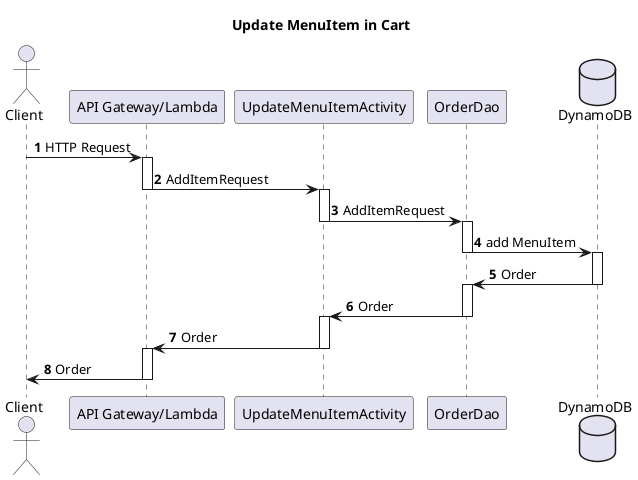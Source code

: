 @startuml
'https://plantuml.com/sequence-diagram

autonumber

actor "Client" as client
participant "API Gateway/Lambda" as apiGateway
participant "UpdateMenuItemActivity" as updateMenuItemActivity
participant "OrderDao" as OrderDao
database "DynamoDB" as dynamoDB

title Update MenuItem in Cart
client -> apiGateway : HTTP Request

activate apiGateway
apiGateway -> updateMenuItemActivity : AddItemRequest
deactivate apiGateway

activate updateMenuItemActivity
updateMenuItemActivity -> OrderDao : AddItemRequest
deactivate updateMenuItemActivity

activate OrderDao
OrderDao -> dynamoDB : add MenuItem
deactivate OrderDao

activate dynamoDB
dynamoDB -> OrderDao : Order
deactivate dynamoDB

activate OrderDao
OrderDao -> updateMenuItemActivity : Order
deactivate OrderDao

activate updateMenuItemActivity
updateMenuItemActivity -> apiGateway : Order
deactivate updateMenuItemActivity

activate apiGateway
apiGateway -> client : Order
deactivate apiGateway

@enduml
